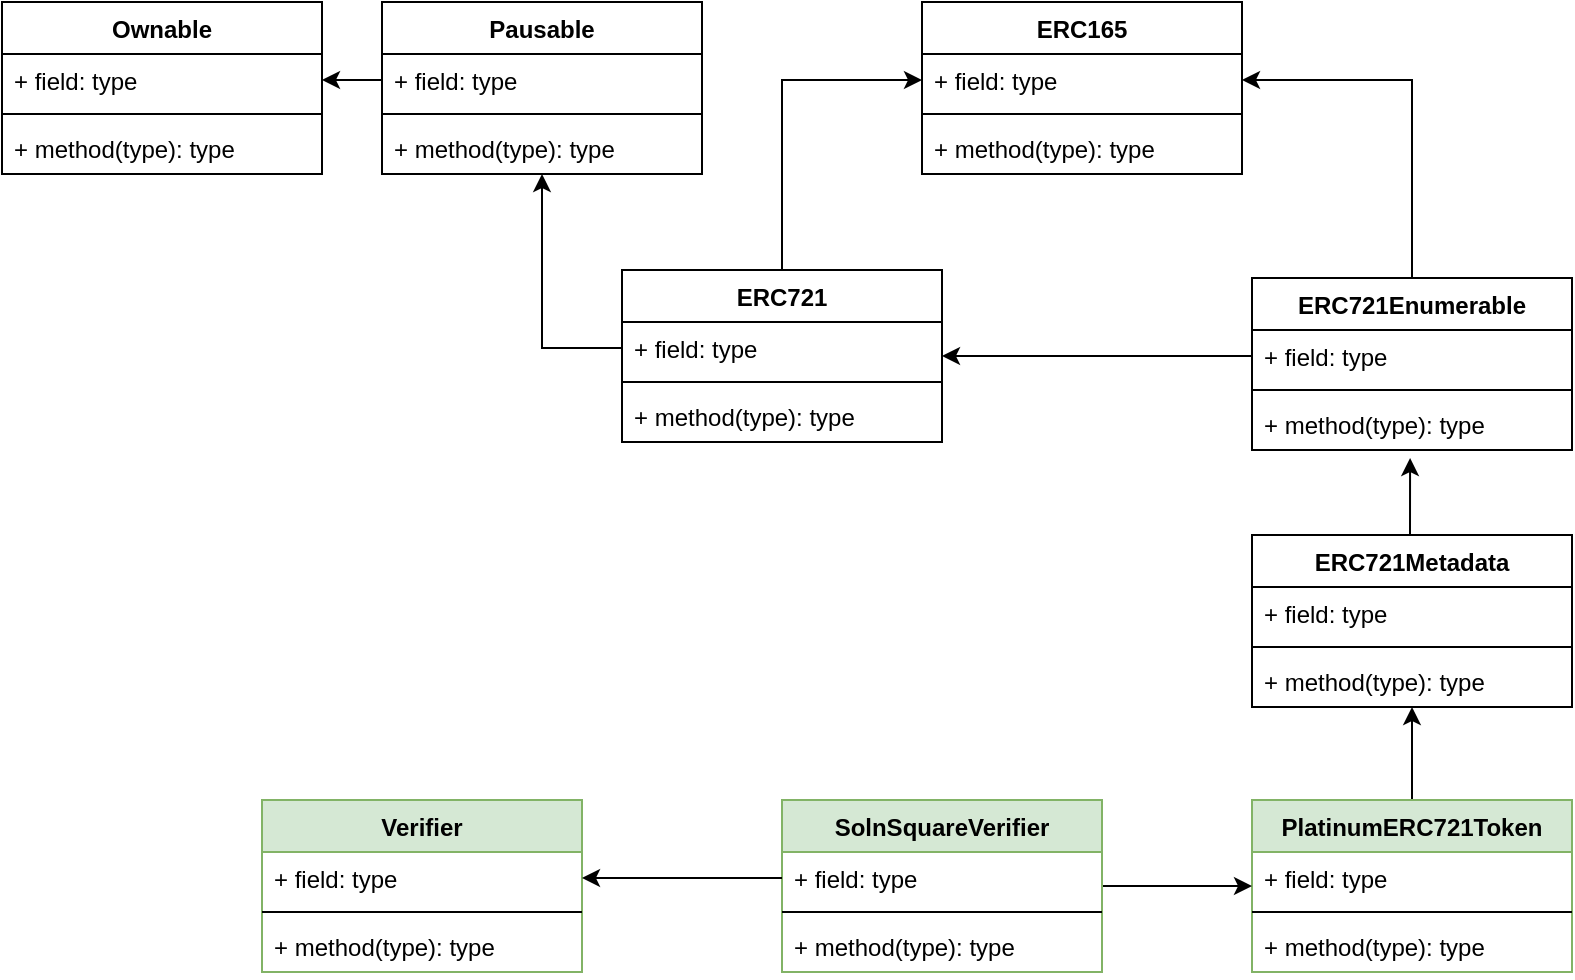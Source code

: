 <mxfile pages="1" version="11.2.4" type="device"><diagram id="-qkZlbCFkgw0RGh29zoG" name="Page-1"><mxGraphModel dx="1038" dy="555" grid="1" gridSize="10" guides="1" tooltips="1" connect="1" arrows="1" fold="1" page="1" pageScale="1" pageWidth="1100" pageHeight="850" math="0" shadow="0"><root><mxCell id="0"/><mxCell id="1" parent="0"/><mxCell id="js4yCxrQM1cSk9Tli_65-1" value="Ownable" style="swimlane;fontStyle=1;align=center;verticalAlign=top;childLayout=stackLayout;horizontal=1;startSize=26;horizontalStack=0;resizeParent=1;resizeParentMax=0;resizeLast=0;collapsible=1;marginBottom=0;" parent="1" vertex="1"><mxGeometry x="10" y="26" width="160" height="86" as="geometry"/></mxCell><mxCell id="js4yCxrQM1cSk9Tli_65-2" value="+ field: type" style="text;strokeColor=none;fillColor=none;align=left;verticalAlign=top;spacingLeft=4;spacingRight=4;overflow=hidden;rotatable=0;points=[[0,0.5],[1,0.5]];portConstraint=eastwest;" parent="js4yCxrQM1cSk9Tli_65-1" vertex="1"><mxGeometry y="26" width="160" height="26" as="geometry"/></mxCell><mxCell id="js4yCxrQM1cSk9Tli_65-3" value="" style="line;strokeWidth=1;fillColor=none;align=left;verticalAlign=middle;spacingTop=-1;spacingLeft=3;spacingRight=3;rotatable=0;labelPosition=right;points=[];portConstraint=eastwest;" parent="js4yCxrQM1cSk9Tli_65-1" vertex="1"><mxGeometry y="52" width="160" height="8" as="geometry"/></mxCell><mxCell id="js4yCxrQM1cSk9Tli_65-4" value="+ method(type): type" style="text;strokeColor=none;fillColor=none;align=left;verticalAlign=top;spacingLeft=4;spacingRight=4;overflow=hidden;rotatable=0;points=[[0,0.5],[1,0.5]];portConstraint=eastwest;" parent="js4yCxrQM1cSk9Tli_65-1" vertex="1"><mxGeometry y="60" width="160" height="26" as="geometry"/></mxCell><mxCell id="js4yCxrQM1cSk9Tli_65-23" style="edgeStyle=orthogonalEdgeStyle;rounded=0;orthogonalLoop=1;jettySize=auto;html=1;exitX=0.5;exitY=1;exitDx=0;exitDy=0;entryX=0;entryY=0.5;entryDx=0;entryDy=0;startArrow=classic;startFill=1;endArrow=none;endFill=0;" parent="1" source="js4yCxrQM1cSk9Tli_65-5" target="js4yCxrQM1cSk9Tli_65-14" edge="1"><mxGeometry relative="1" as="geometry"/></mxCell><mxCell id="js4yCxrQM1cSk9Tli_65-5" value="Pausable" style="swimlane;fontStyle=1;align=center;verticalAlign=top;childLayout=stackLayout;horizontal=1;startSize=26;horizontalStack=0;resizeParent=1;resizeParentMax=0;resizeLast=0;collapsible=1;marginBottom=0;" parent="1" vertex="1"><mxGeometry x="200" y="26" width="160" height="86" as="geometry"/></mxCell><mxCell id="js4yCxrQM1cSk9Tli_65-6" value="+ field: type" style="text;strokeColor=none;fillColor=none;align=left;verticalAlign=top;spacingLeft=4;spacingRight=4;overflow=hidden;rotatable=0;points=[[0,0.5],[1,0.5]];portConstraint=eastwest;" parent="js4yCxrQM1cSk9Tli_65-5" vertex="1"><mxGeometry y="26" width="160" height="26" as="geometry"/></mxCell><mxCell id="js4yCxrQM1cSk9Tli_65-7" value="" style="line;strokeWidth=1;fillColor=none;align=left;verticalAlign=middle;spacingTop=-1;spacingLeft=3;spacingRight=3;rotatable=0;labelPosition=right;points=[];portConstraint=eastwest;" parent="js4yCxrQM1cSk9Tli_65-5" vertex="1"><mxGeometry y="52" width="160" height="8" as="geometry"/></mxCell><mxCell id="js4yCxrQM1cSk9Tli_65-8" value="+ method(type): type" style="text;strokeColor=none;fillColor=none;align=left;verticalAlign=top;spacingLeft=4;spacingRight=4;overflow=hidden;rotatable=0;points=[[0,0.5],[1,0.5]];portConstraint=eastwest;" parent="js4yCxrQM1cSk9Tli_65-5" vertex="1"><mxGeometry y="60" width="160" height="26" as="geometry"/></mxCell><mxCell id="js4yCxrQM1cSk9Tli_65-9" value="ERC165" style="swimlane;fontStyle=1;align=center;verticalAlign=top;childLayout=stackLayout;horizontal=1;startSize=26;horizontalStack=0;resizeParent=1;resizeParentMax=0;resizeLast=0;collapsible=1;marginBottom=0;" parent="1" vertex="1"><mxGeometry x="470" y="26" width="160" height="86" as="geometry"/></mxCell><mxCell id="js4yCxrQM1cSk9Tli_65-10" value="+ field: type" style="text;strokeColor=none;fillColor=none;align=left;verticalAlign=top;spacingLeft=4;spacingRight=4;overflow=hidden;rotatable=0;points=[[0,0.5],[1,0.5]];portConstraint=eastwest;" parent="js4yCxrQM1cSk9Tli_65-9" vertex="1"><mxGeometry y="26" width="160" height="26" as="geometry"/></mxCell><mxCell id="js4yCxrQM1cSk9Tli_65-11" value="" style="line;strokeWidth=1;fillColor=none;align=left;verticalAlign=middle;spacingTop=-1;spacingLeft=3;spacingRight=3;rotatable=0;labelPosition=right;points=[];portConstraint=eastwest;" parent="js4yCxrQM1cSk9Tli_65-9" vertex="1"><mxGeometry y="52" width="160" height="8" as="geometry"/></mxCell><mxCell id="js4yCxrQM1cSk9Tli_65-12" value="+ method(type): type" style="text;strokeColor=none;fillColor=none;align=left;verticalAlign=top;spacingLeft=4;spacingRight=4;overflow=hidden;rotatable=0;points=[[0,0.5],[1,0.5]];portConstraint=eastwest;" parent="js4yCxrQM1cSk9Tli_65-9" vertex="1"><mxGeometry y="60" width="160" height="26" as="geometry"/></mxCell><mxCell id="c2B6zbw9IbdYmvyvQJc8-21" style="edgeStyle=orthogonalEdgeStyle;rounded=0;orthogonalLoop=1;jettySize=auto;html=1;exitX=0.5;exitY=0;exitDx=0;exitDy=0;entryX=0;entryY=0.5;entryDx=0;entryDy=0;startArrow=none;startFill=0;endArrow=classic;endFill=1;" edge="1" parent="1" source="js4yCxrQM1cSk9Tli_65-13" target="js4yCxrQM1cSk9Tli_65-10"><mxGeometry relative="1" as="geometry"/></mxCell><mxCell id="js4yCxrQM1cSk9Tli_65-13" value="ERC721" style="swimlane;fontStyle=1;align=center;verticalAlign=top;childLayout=stackLayout;horizontal=1;startSize=26;horizontalStack=0;resizeParent=1;resizeParentMax=0;resizeLast=0;collapsible=1;marginBottom=0;" parent="1" vertex="1"><mxGeometry x="320" y="160" width="160" height="86" as="geometry"/></mxCell><mxCell id="js4yCxrQM1cSk9Tli_65-14" value="+ field: type" style="text;strokeColor=none;fillColor=none;align=left;verticalAlign=top;spacingLeft=4;spacingRight=4;overflow=hidden;rotatable=0;points=[[0,0.5],[1,0.5]];portConstraint=eastwest;" parent="js4yCxrQM1cSk9Tli_65-13" vertex="1"><mxGeometry y="26" width="160" height="26" as="geometry"/></mxCell><mxCell id="js4yCxrQM1cSk9Tli_65-15" value="" style="line;strokeWidth=1;fillColor=none;align=left;verticalAlign=middle;spacingTop=-1;spacingLeft=3;spacingRight=3;rotatable=0;labelPosition=right;points=[];portConstraint=eastwest;" parent="js4yCxrQM1cSk9Tli_65-13" vertex="1"><mxGeometry y="52" width="160" height="8" as="geometry"/></mxCell><mxCell id="js4yCxrQM1cSk9Tli_65-16" value="+ method(type): type" style="text;strokeColor=none;fillColor=none;align=left;verticalAlign=top;spacingLeft=4;spacingRight=4;overflow=hidden;rotatable=0;points=[[0,0.5],[1,0.5]];portConstraint=eastwest;" parent="js4yCxrQM1cSk9Tli_65-13" vertex="1"><mxGeometry y="60" width="160" height="26" as="geometry"/></mxCell><mxCell id="c2B6zbw9IbdYmvyvQJc8-22" style="edgeStyle=orthogonalEdgeStyle;rounded=0;orthogonalLoop=1;jettySize=auto;html=1;exitX=0.5;exitY=0;exitDx=0;exitDy=0;entryX=1;entryY=0.5;entryDx=0;entryDy=0;startArrow=none;startFill=0;endArrow=classic;endFill=1;" edge="1" parent="1" source="js4yCxrQM1cSk9Tli_65-25" target="js4yCxrQM1cSk9Tli_65-10"><mxGeometry relative="1" as="geometry"/></mxCell><mxCell id="js4yCxrQM1cSk9Tli_65-25" value="ERC721Enumerable" style="swimlane;fontStyle=1;align=center;verticalAlign=top;childLayout=stackLayout;horizontal=1;startSize=26;horizontalStack=0;resizeParent=1;resizeParentMax=0;resizeLast=0;collapsible=1;marginBottom=0;" parent="1" vertex="1"><mxGeometry x="635" y="164" width="160" height="86" as="geometry"/></mxCell><mxCell id="js4yCxrQM1cSk9Tli_65-26" value="+ field: type" style="text;strokeColor=none;fillColor=none;align=left;verticalAlign=top;spacingLeft=4;spacingRight=4;overflow=hidden;rotatable=0;points=[[0,0.5],[1,0.5]];portConstraint=eastwest;" parent="js4yCxrQM1cSk9Tli_65-25" vertex="1"><mxGeometry y="26" width="160" height="26" as="geometry"/></mxCell><mxCell id="js4yCxrQM1cSk9Tli_65-27" value="" style="line;strokeWidth=1;fillColor=none;align=left;verticalAlign=middle;spacingTop=-1;spacingLeft=3;spacingRight=3;rotatable=0;labelPosition=right;points=[];portConstraint=eastwest;" parent="js4yCxrQM1cSk9Tli_65-25" vertex="1"><mxGeometry y="52" width="160" height="8" as="geometry"/></mxCell><mxCell id="js4yCxrQM1cSk9Tli_65-28" value="+ method(type): type" style="text;strokeColor=none;fillColor=none;align=left;verticalAlign=top;spacingLeft=4;spacingRight=4;overflow=hidden;rotatable=0;points=[[0,0.5],[1,0.5]];portConstraint=eastwest;" parent="js4yCxrQM1cSk9Tli_65-25" vertex="1"><mxGeometry y="60" width="160" height="26" as="geometry"/></mxCell><mxCell id="c2B6zbw9IbdYmvyvQJc8-26" style="edgeStyle=orthogonalEdgeStyle;rounded=0;orthogonalLoop=1;jettySize=auto;html=1;exitX=0.5;exitY=0;exitDx=0;exitDy=0;entryX=0.494;entryY=1.154;entryDx=0;entryDy=0;entryPerimeter=0;startArrow=none;startFill=0;endArrow=classic;endFill=1;" edge="1" parent="1" source="js4yCxrQM1cSk9Tli_65-31" target="js4yCxrQM1cSk9Tli_65-28"><mxGeometry relative="1" as="geometry"/></mxCell><mxCell id="js4yCxrQM1cSk9Tli_65-31" value="ERC721Metadata" style="swimlane;fontStyle=1;align=center;verticalAlign=top;childLayout=stackLayout;horizontal=1;startSize=26;horizontalStack=0;resizeParent=1;resizeParentMax=0;resizeLast=0;collapsible=1;marginBottom=0;" parent="1" vertex="1"><mxGeometry x="635" y="292.5" width="160" height="86" as="geometry"/></mxCell><mxCell id="js4yCxrQM1cSk9Tli_65-32" value="+ field: type" style="text;strokeColor=none;fillColor=none;align=left;verticalAlign=top;spacingLeft=4;spacingRight=4;overflow=hidden;rotatable=0;points=[[0,0.5],[1,0.5]];portConstraint=eastwest;" parent="js4yCxrQM1cSk9Tli_65-31" vertex="1"><mxGeometry y="26" width="160" height="26" as="geometry"/></mxCell><mxCell id="js4yCxrQM1cSk9Tli_65-33" value="" style="line;strokeWidth=1;fillColor=none;align=left;verticalAlign=middle;spacingTop=-1;spacingLeft=3;spacingRight=3;rotatable=0;labelPosition=right;points=[];portConstraint=eastwest;" parent="js4yCxrQM1cSk9Tli_65-31" vertex="1"><mxGeometry y="52" width="160" height="8" as="geometry"/></mxCell><mxCell id="js4yCxrQM1cSk9Tli_65-34" value="+ method(type): type" style="text;strokeColor=none;fillColor=none;align=left;verticalAlign=top;spacingLeft=4;spacingRight=4;overflow=hidden;rotatable=0;points=[[0,0.5],[1,0.5]];portConstraint=eastwest;" parent="js4yCxrQM1cSk9Tli_65-31" vertex="1"><mxGeometry y="60" width="160" height="26" as="geometry"/></mxCell><mxCell id="c2B6zbw9IbdYmvyvQJc8-27" style="edgeStyle=orthogonalEdgeStyle;rounded=0;orthogonalLoop=1;jettySize=auto;html=1;exitX=0.5;exitY=0;exitDx=0;exitDy=0;entryX=0.5;entryY=1;entryDx=0;entryDy=0;startArrow=none;startFill=0;endArrow=classic;endFill=1;" edge="1" parent="1" source="js4yCxrQM1cSk9Tli_65-35" target="js4yCxrQM1cSk9Tli_65-31"><mxGeometry relative="1" as="geometry"/></mxCell><mxCell id="js4yCxrQM1cSk9Tli_65-35" value="PlatinumERC721Token" style="swimlane;fontStyle=1;align=center;verticalAlign=top;childLayout=stackLayout;horizontal=1;startSize=26;horizontalStack=0;resizeParent=1;resizeParentMax=0;resizeLast=0;collapsible=1;marginBottom=0;fillColor=#d5e8d4;strokeColor=#82b366;" parent="1" vertex="1"><mxGeometry x="635" y="425" width="160" height="86" as="geometry"/></mxCell><mxCell id="js4yCxrQM1cSk9Tli_65-36" value="+ field: type" style="text;strokeColor=none;fillColor=none;align=left;verticalAlign=top;spacingLeft=4;spacingRight=4;overflow=hidden;rotatable=0;points=[[0,0.5],[1,0.5]];portConstraint=eastwest;" parent="js4yCxrQM1cSk9Tli_65-35" vertex="1"><mxGeometry y="26" width="160" height="26" as="geometry"/></mxCell><mxCell id="js4yCxrQM1cSk9Tli_65-37" value="" style="line;strokeWidth=1;fillColor=none;align=left;verticalAlign=middle;spacingTop=-1;spacingLeft=3;spacingRight=3;rotatable=0;labelPosition=right;points=[];portConstraint=eastwest;" parent="js4yCxrQM1cSk9Tli_65-35" vertex="1"><mxGeometry y="52" width="160" height="8" as="geometry"/></mxCell><mxCell id="js4yCxrQM1cSk9Tli_65-38" value="+ method(type): type" style="text;strokeColor=none;fillColor=none;align=left;verticalAlign=top;spacingLeft=4;spacingRight=4;overflow=hidden;rotatable=0;points=[[0,0.5],[1,0.5]];portConstraint=eastwest;" parent="js4yCxrQM1cSk9Tli_65-35" vertex="1"><mxGeometry y="60" width="160" height="26" as="geometry"/></mxCell><mxCell id="js4yCxrQM1cSk9Tli_65-44" style="edgeStyle=orthogonalEdgeStyle;rounded=0;orthogonalLoop=1;jettySize=auto;html=1;exitX=1;exitY=0.5;exitDx=0;exitDy=0;entryX=0;entryY=0.5;entryDx=0;entryDy=0;startArrow=classic;startFill=1;endArrow=none;endFill=0;" parent="1" source="js4yCxrQM1cSk9Tli_65-2" target="js4yCxrQM1cSk9Tli_65-6" edge="1"><mxGeometry relative="1" as="geometry"/></mxCell><mxCell id="c2B6zbw9IbdYmvyvQJc8-9" value="Verifier" style="swimlane;fontStyle=1;align=center;verticalAlign=top;childLayout=stackLayout;horizontal=1;startSize=26;horizontalStack=0;resizeParent=1;resizeParentMax=0;resizeLast=0;collapsible=1;marginBottom=0;fillColor=#d5e8d4;strokeColor=#82b366;" vertex="1" parent="1"><mxGeometry x="140" y="425" width="160" height="86" as="geometry"/></mxCell><mxCell id="c2B6zbw9IbdYmvyvQJc8-10" value="+ field: type" style="text;strokeColor=none;fillColor=none;align=left;verticalAlign=top;spacingLeft=4;spacingRight=4;overflow=hidden;rotatable=0;points=[[0,0.5],[1,0.5]];portConstraint=eastwest;" vertex="1" parent="c2B6zbw9IbdYmvyvQJc8-9"><mxGeometry y="26" width="160" height="26" as="geometry"/></mxCell><mxCell id="c2B6zbw9IbdYmvyvQJc8-11" value="" style="line;strokeWidth=1;fillColor=none;align=left;verticalAlign=middle;spacingTop=-1;spacingLeft=3;spacingRight=3;rotatable=0;labelPosition=right;points=[];portConstraint=eastwest;" vertex="1" parent="c2B6zbw9IbdYmvyvQJc8-9"><mxGeometry y="52" width="160" height="8" as="geometry"/></mxCell><mxCell id="c2B6zbw9IbdYmvyvQJc8-12" value="+ method(type): type" style="text;strokeColor=none;fillColor=none;align=left;verticalAlign=top;spacingLeft=4;spacingRight=4;overflow=hidden;rotatable=0;points=[[0,0.5],[1,0.5]];portConstraint=eastwest;" vertex="1" parent="c2B6zbw9IbdYmvyvQJc8-9"><mxGeometry y="60" width="160" height="26" as="geometry"/></mxCell><mxCell id="c2B6zbw9IbdYmvyvQJc8-30" style="edgeStyle=orthogonalEdgeStyle;rounded=0;orthogonalLoop=1;jettySize=auto;html=1;exitX=1;exitY=0.5;exitDx=0;exitDy=0;entryX=0;entryY=0.5;entryDx=0;entryDy=0;startArrow=none;startFill=0;endArrow=classic;endFill=1;" edge="1" parent="1" source="c2B6zbw9IbdYmvyvQJc8-15" target="js4yCxrQM1cSk9Tli_65-35"><mxGeometry relative="1" as="geometry"/></mxCell><mxCell id="c2B6zbw9IbdYmvyvQJc8-15" value="SolnSquareVerifier" style="swimlane;fontStyle=1;align=center;verticalAlign=top;childLayout=stackLayout;horizontal=1;startSize=26;horizontalStack=0;resizeParent=1;resizeParentMax=0;resizeLast=0;collapsible=1;marginBottom=0;fillColor=#d5e8d4;strokeColor=#82b366;" vertex="1" parent="1"><mxGeometry x="400" y="425" width="160" height="86" as="geometry"/></mxCell><mxCell id="c2B6zbw9IbdYmvyvQJc8-16" value="+ field: type" style="text;strokeColor=none;fillColor=none;align=left;verticalAlign=top;spacingLeft=4;spacingRight=4;overflow=hidden;rotatable=0;points=[[0,0.5],[1,0.5]];portConstraint=eastwest;" vertex="1" parent="c2B6zbw9IbdYmvyvQJc8-15"><mxGeometry y="26" width="160" height="26" as="geometry"/></mxCell><mxCell id="c2B6zbw9IbdYmvyvQJc8-17" value="" style="line;strokeWidth=1;fillColor=none;align=left;verticalAlign=middle;spacingTop=-1;spacingLeft=3;spacingRight=3;rotatable=0;labelPosition=right;points=[];portConstraint=eastwest;" vertex="1" parent="c2B6zbw9IbdYmvyvQJc8-15"><mxGeometry y="52" width="160" height="8" as="geometry"/></mxCell><mxCell id="c2B6zbw9IbdYmvyvQJc8-18" value="+ method(type): type" style="text;strokeColor=none;fillColor=none;align=left;verticalAlign=top;spacingLeft=4;spacingRight=4;overflow=hidden;rotatable=0;points=[[0,0.5],[1,0.5]];portConstraint=eastwest;" vertex="1" parent="c2B6zbw9IbdYmvyvQJc8-15"><mxGeometry y="60" width="160" height="26" as="geometry"/></mxCell><mxCell id="c2B6zbw9IbdYmvyvQJc8-23" style="edgeStyle=orthogonalEdgeStyle;rounded=0;orthogonalLoop=1;jettySize=auto;html=1;exitX=0;exitY=0.5;exitDx=0;exitDy=0;entryX=1;entryY=0.5;entryDx=0;entryDy=0;startArrow=none;startFill=0;endArrow=classic;endFill=1;" edge="1" parent="1" source="js4yCxrQM1cSk9Tli_65-26" target="js4yCxrQM1cSk9Tli_65-13"><mxGeometry relative="1" as="geometry"/></mxCell><mxCell id="c2B6zbw9IbdYmvyvQJc8-29" style="edgeStyle=orthogonalEdgeStyle;rounded=0;orthogonalLoop=1;jettySize=auto;html=1;exitX=0;exitY=0.5;exitDx=0;exitDy=0;entryX=1;entryY=0.5;entryDx=0;entryDy=0;startArrow=none;startFill=0;endArrow=classic;endFill=1;" edge="1" parent="1" source="c2B6zbw9IbdYmvyvQJc8-16" target="c2B6zbw9IbdYmvyvQJc8-10"><mxGeometry relative="1" as="geometry"/></mxCell></root></mxGraphModel></diagram></mxfile>